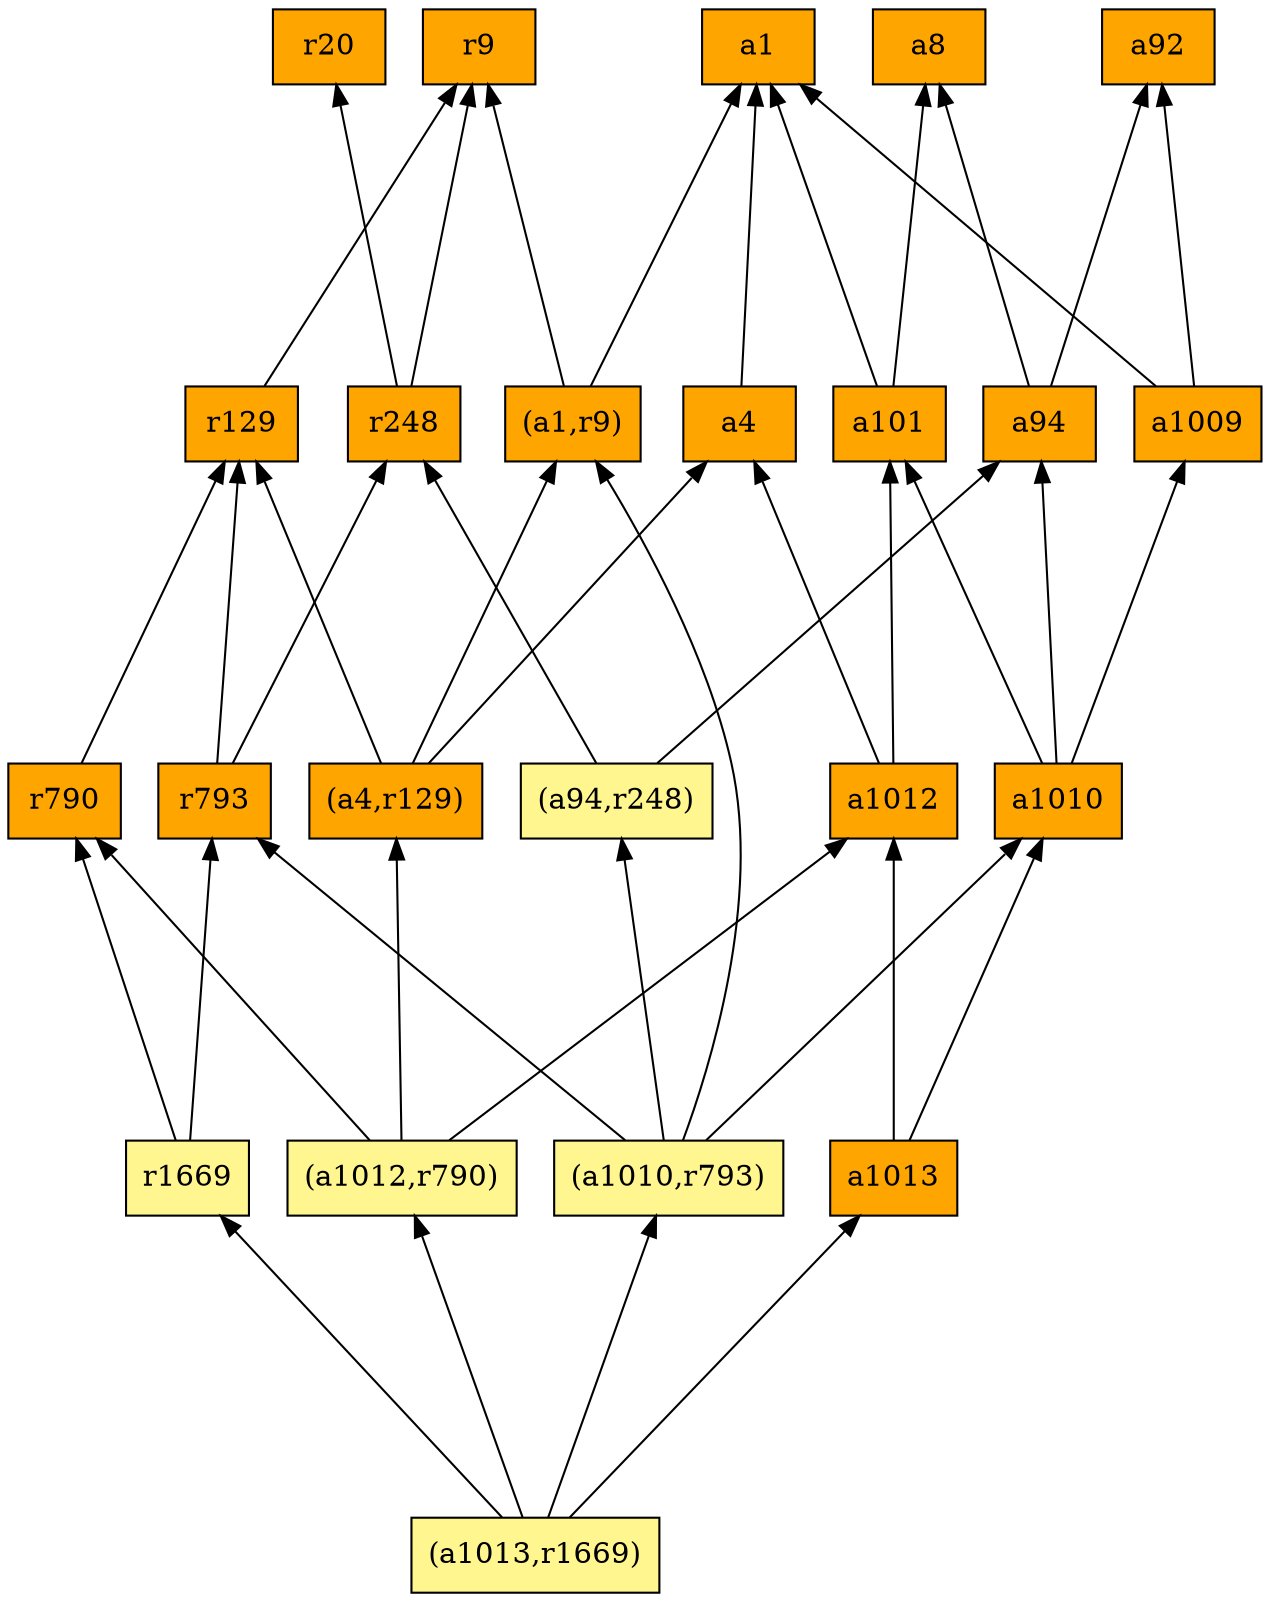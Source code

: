 digraph G {
rankdir=BT;ranksep="2.0";
"(a1,r9)" [shape=record,fillcolor=orange,style=filled,label="{(a1,r9)}"];
"a1009" [shape=record,fillcolor=orange,style=filled,label="{a1009}"];
"a92" [shape=record,fillcolor=orange,style=filled,label="{a92}"];
"r129" [shape=record,fillcolor=orange,style=filled,label="{r129}"];
"a8" [shape=record,fillcolor=orange,style=filled,label="{a8}"];
"(a1012,r790)" [shape=record,fillcolor=khaki1,style=filled,label="{(a1012,r790)}"];
"r1669" [shape=record,fillcolor=khaki1,style=filled,label="{r1669}"];
"(a1010,r793)" [shape=record,fillcolor=khaki1,style=filled,label="{(a1010,r793)}"];
"r793" [shape=record,fillcolor=orange,style=filled,label="{r793}"];
"r9" [shape=record,fillcolor=orange,style=filled,label="{r9}"];
"r790" [shape=record,fillcolor=orange,style=filled,label="{r790}"];
"a101" [shape=record,fillcolor=orange,style=filled,label="{a101}"];
"a1010" [shape=record,fillcolor=orange,style=filled,label="{a1010}"];
"a1" [shape=record,fillcolor=orange,style=filled,label="{a1}"];
"r248" [shape=record,fillcolor=orange,style=filled,label="{r248}"];
"a4" [shape=record,fillcolor=orange,style=filled,label="{a4}"];
"(a1013,r1669)" [shape=record,fillcolor=khaki1,style=filled,label="{(a1013,r1669)}"];
"(a4,r129)" [shape=record,fillcolor=orange,style=filled,label="{(a4,r129)}"];
"(a94,r248)" [shape=record,fillcolor=khaki1,style=filled,label="{(a94,r248)}"];
"r20" [shape=record,fillcolor=orange,style=filled,label="{r20}"];
"a1012" [shape=record,fillcolor=orange,style=filled,label="{a1012}"];
"a1013" [shape=record,fillcolor=orange,style=filled,label="{a1013}"];
"a94" [shape=record,fillcolor=orange,style=filled,label="{a94}"];
"(a1,r9)" -> "r9"
"(a1,r9)" -> "a1"
"a1009" -> "a1"
"a1009" -> "a92"
"r129" -> "r9"
"(a1012,r790)" -> "(a4,r129)"
"(a1012,r790)" -> "r790"
"(a1012,r790)" -> "a1012"
"r1669" -> "r793"
"r1669" -> "r790"
"(a1010,r793)" -> "(a1,r9)"
"(a1010,r793)" -> "(a94,r248)"
"(a1010,r793)" -> "r793"
"(a1010,r793)" -> "a1010"
"r793" -> "r129"
"r793" -> "r248"
"r790" -> "r129"
"a101" -> "a1"
"a101" -> "a8"
"a1010" -> "a1009"
"a1010" -> "a94"
"a1010" -> "a101"
"r248" -> "r9"
"r248" -> "r20"
"a4" -> "a1"
"(a1013,r1669)" -> "(a1012,r790)"
"(a1013,r1669)" -> "r1669"
"(a1013,r1669)" -> "(a1010,r793)"
"(a1013,r1669)" -> "a1013"
"(a4,r129)" -> "(a1,r9)"
"(a4,r129)" -> "r129"
"(a4,r129)" -> "a4"
"(a94,r248)" -> "r248"
"(a94,r248)" -> "a94"
"a1012" -> "a4"
"a1012" -> "a101"
"a1013" -> "a1012"
"a1013" -> "a1010"
"a94" -> "a92"
"a94" -> "a8"
}